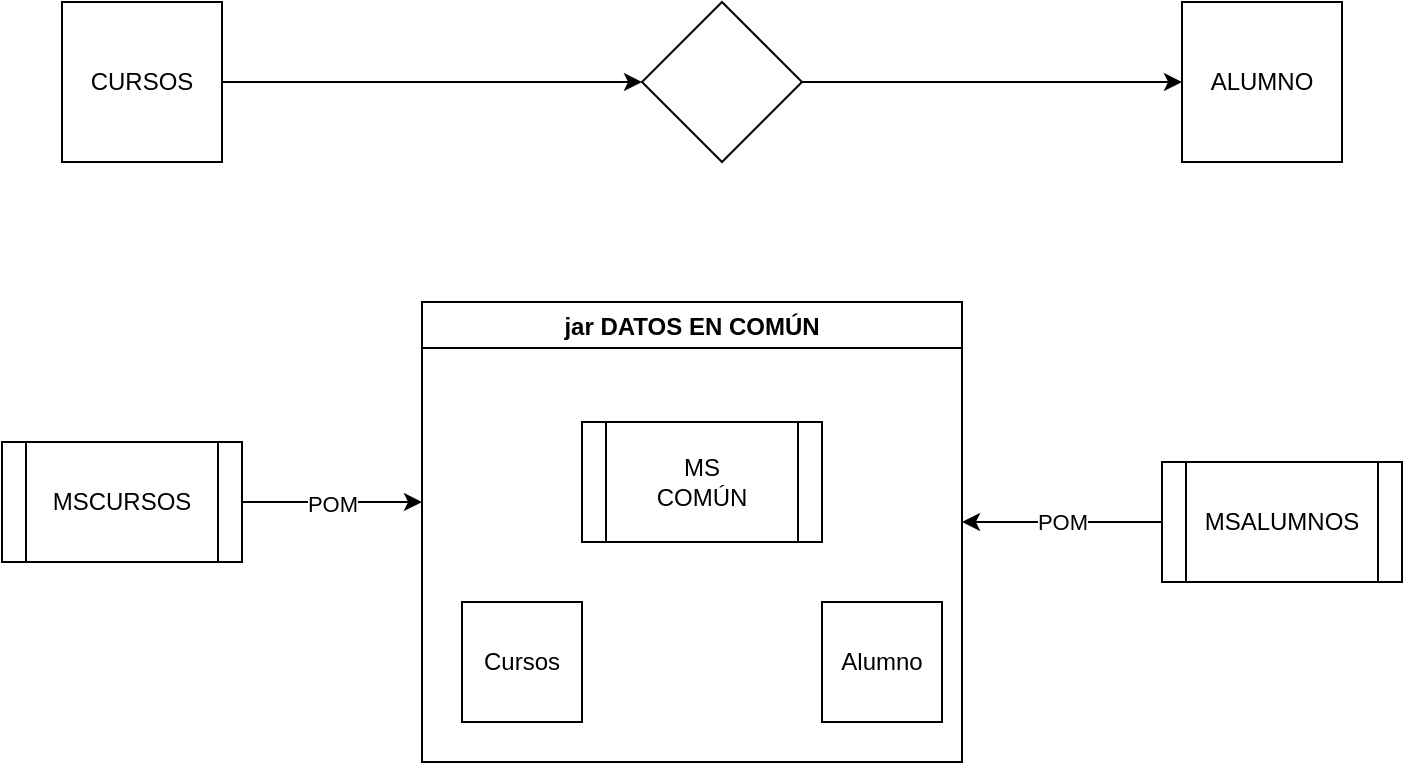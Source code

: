 <mxfile version="14.6.13" type="device"><diagram id="6snXswpKc6uELZHwamIO" name="Página-1"><mxGraphModel dx="1086" dy="806" grid="1" gridSize="10" guides="1" tooltips="1" connect="1" arrows="1" fold="1" page="1" pageScale="1" pageWidth="1169" pageHeight="827" math="0" shadow="0"><root><mxCell id="0"/><mxCell id="1" parent="0"/><mxCell id="dvDsJC5vNtTavHfqwBe_-4" style="edgeStyle=orthogonalEdgeStyle;rounded=0;orthogonalLoop=1;jettySize=auto;html=1;entryX=0;entryY=0.5;entryDx=0;entryDy=0;" parent="1" source="dvDsJC5vNtTavHfqwBe_-1" target="dvDsJC5vNtTavHfqwBe_-3" edge="1"><mxGeometry relative="1" as="geometry"/></mxCell><mxCell id="dvDsJC5vNtTavHfqwBe_-1" value="CURSOS" style="whiteSpace=wrap;html=1;aspect=fixed;" parent="1" vertex="1"><mxGeometry x="230" y="180" width="80" height="80" as="geometry"/></mxCell><mxCell id="dvDsJC5vNtTavHfqwBe_-2" value="ALUMNO" style="whiteSpace=wrap;html=1;aspect=fixed;" parent="1" vertex="1"><mxGeometry x="790" y="180" width="80" height="80" as="geometry"/></mxCell><mxCell id="dvDsJC5vNtTavHfqwBe_-5" style="edgeStyle=orthogonalEdgeStyle;rounded=0;orthogonalLoop=1;jettySize=auto;html=1;entryX=0;entryY=0.5;entryDx=0;entryDy=0;" parent="1" source="dvDsJC5vNtTavHfqwBe_-3" target="dvDsJC5vNtTavHfqwBe_-2" edge="1"><mxGeometry relative="1" as="geometry"/></mxCell><mxCell id="dvDsJC5vNtTavHfqwBe_-3" value="" style="rhombus;whiteSpace=wrap;html=1;" parent="1" vertex="1"><mxGeometry x="520" y="180" width="80" height="80" as="geometry"/></mxCell><mxCell id="dvDsJC5vNtTavHfqwBe_-12" value="POM" style="edgeStyle=orthogonalEdgeStyle;rounded=0;orthogonalLoop=1;jettySize=auto;html=1;" parent="1" source="dvDsJC5vNtTavHfqwBe_-6" edge="1"><mxGeometry relative="1" as="geometry"><mxPoint x="410" y="430" as="targetPoint"/></mxGeometry></mxCell><mxCell id="dvDsJC5vNtTavHfqwBe_-6" value="MSCURSOS" style="shape=process;whiteSpace=wrap;html=1;backgroundOutline=1;" parent="1" vertex="1"><mxGeometry x="200" y="400" width="120" height="60" as="geometry"/></mxCell><mxCell id="dvDsJC5vNtTavHfqwBe_-13" value="POM" style="edgeStyle=orthogonalEdgeStyle;rounded=0;orthogonalLoop=1;jettySize=auto;html=1;" parent="1" source="dvDsJC5vNtTavHfqwBe_-7" edge="1"><mxGeometry relative="1" as="geometry"><mxPoint x="680" y="440" as="targetPoint"/></mxGeometry></mxCell><mxCell id="dvDsJC5vNtTavHfqwBe_-7" value="MSALUMNOS" style="shape=process;whiteSpace=wrap;html=1;backgroundOutline=1;" parent="1" vertex="1"><mxGeometry x="780" y="410" width="120" height="60" as="geometry"/></mxCell><mxCell id="dvDsJC5vNtTavHfqwBe_-8" value="MS&lt;br&gt;COMÚN" style="shape=process;whiteSpace=wrap;html=1;backgroundOutline=1;" parent="1" vertex="1"><mxGeometry x="490" y="390" width="120" height="60" as="geometry"/></mxCell><mxCell id="dvDsJC5vNtTavHfqwBe_-9" value="jar DATOS EN COMÚN" style="swimlane;" parent="1" vertex="1"><mxGeometry x="410" y="330" width="270" height="230" as="geometry"/></mxCell><mxCell id="dvDsJC5vNtTavHfqwBe_-11" value="Alumno" style="whiteSpace=wrap;html=1;aspect=fixed;" parent="dvDsJC5vNtTavHfqwBe_-9" vertex="1"><mxGeometry x="200" y="150" width="60" height="60" as="geometry"/></mxCell><mxCell id="dvDsJC5vNtTavHfqwBe_-10" value="Cursos" style="whiteSpace=wrap;html=1;aspect=fixed;" parent="dvDsJC5vNtTavHfqwBe_-9" vertex="1"><mxGeometry x="20" y="150" width="60" height="60" as="geometry"/></mxCell></root></mxGraphModel></diagram></mxfile>